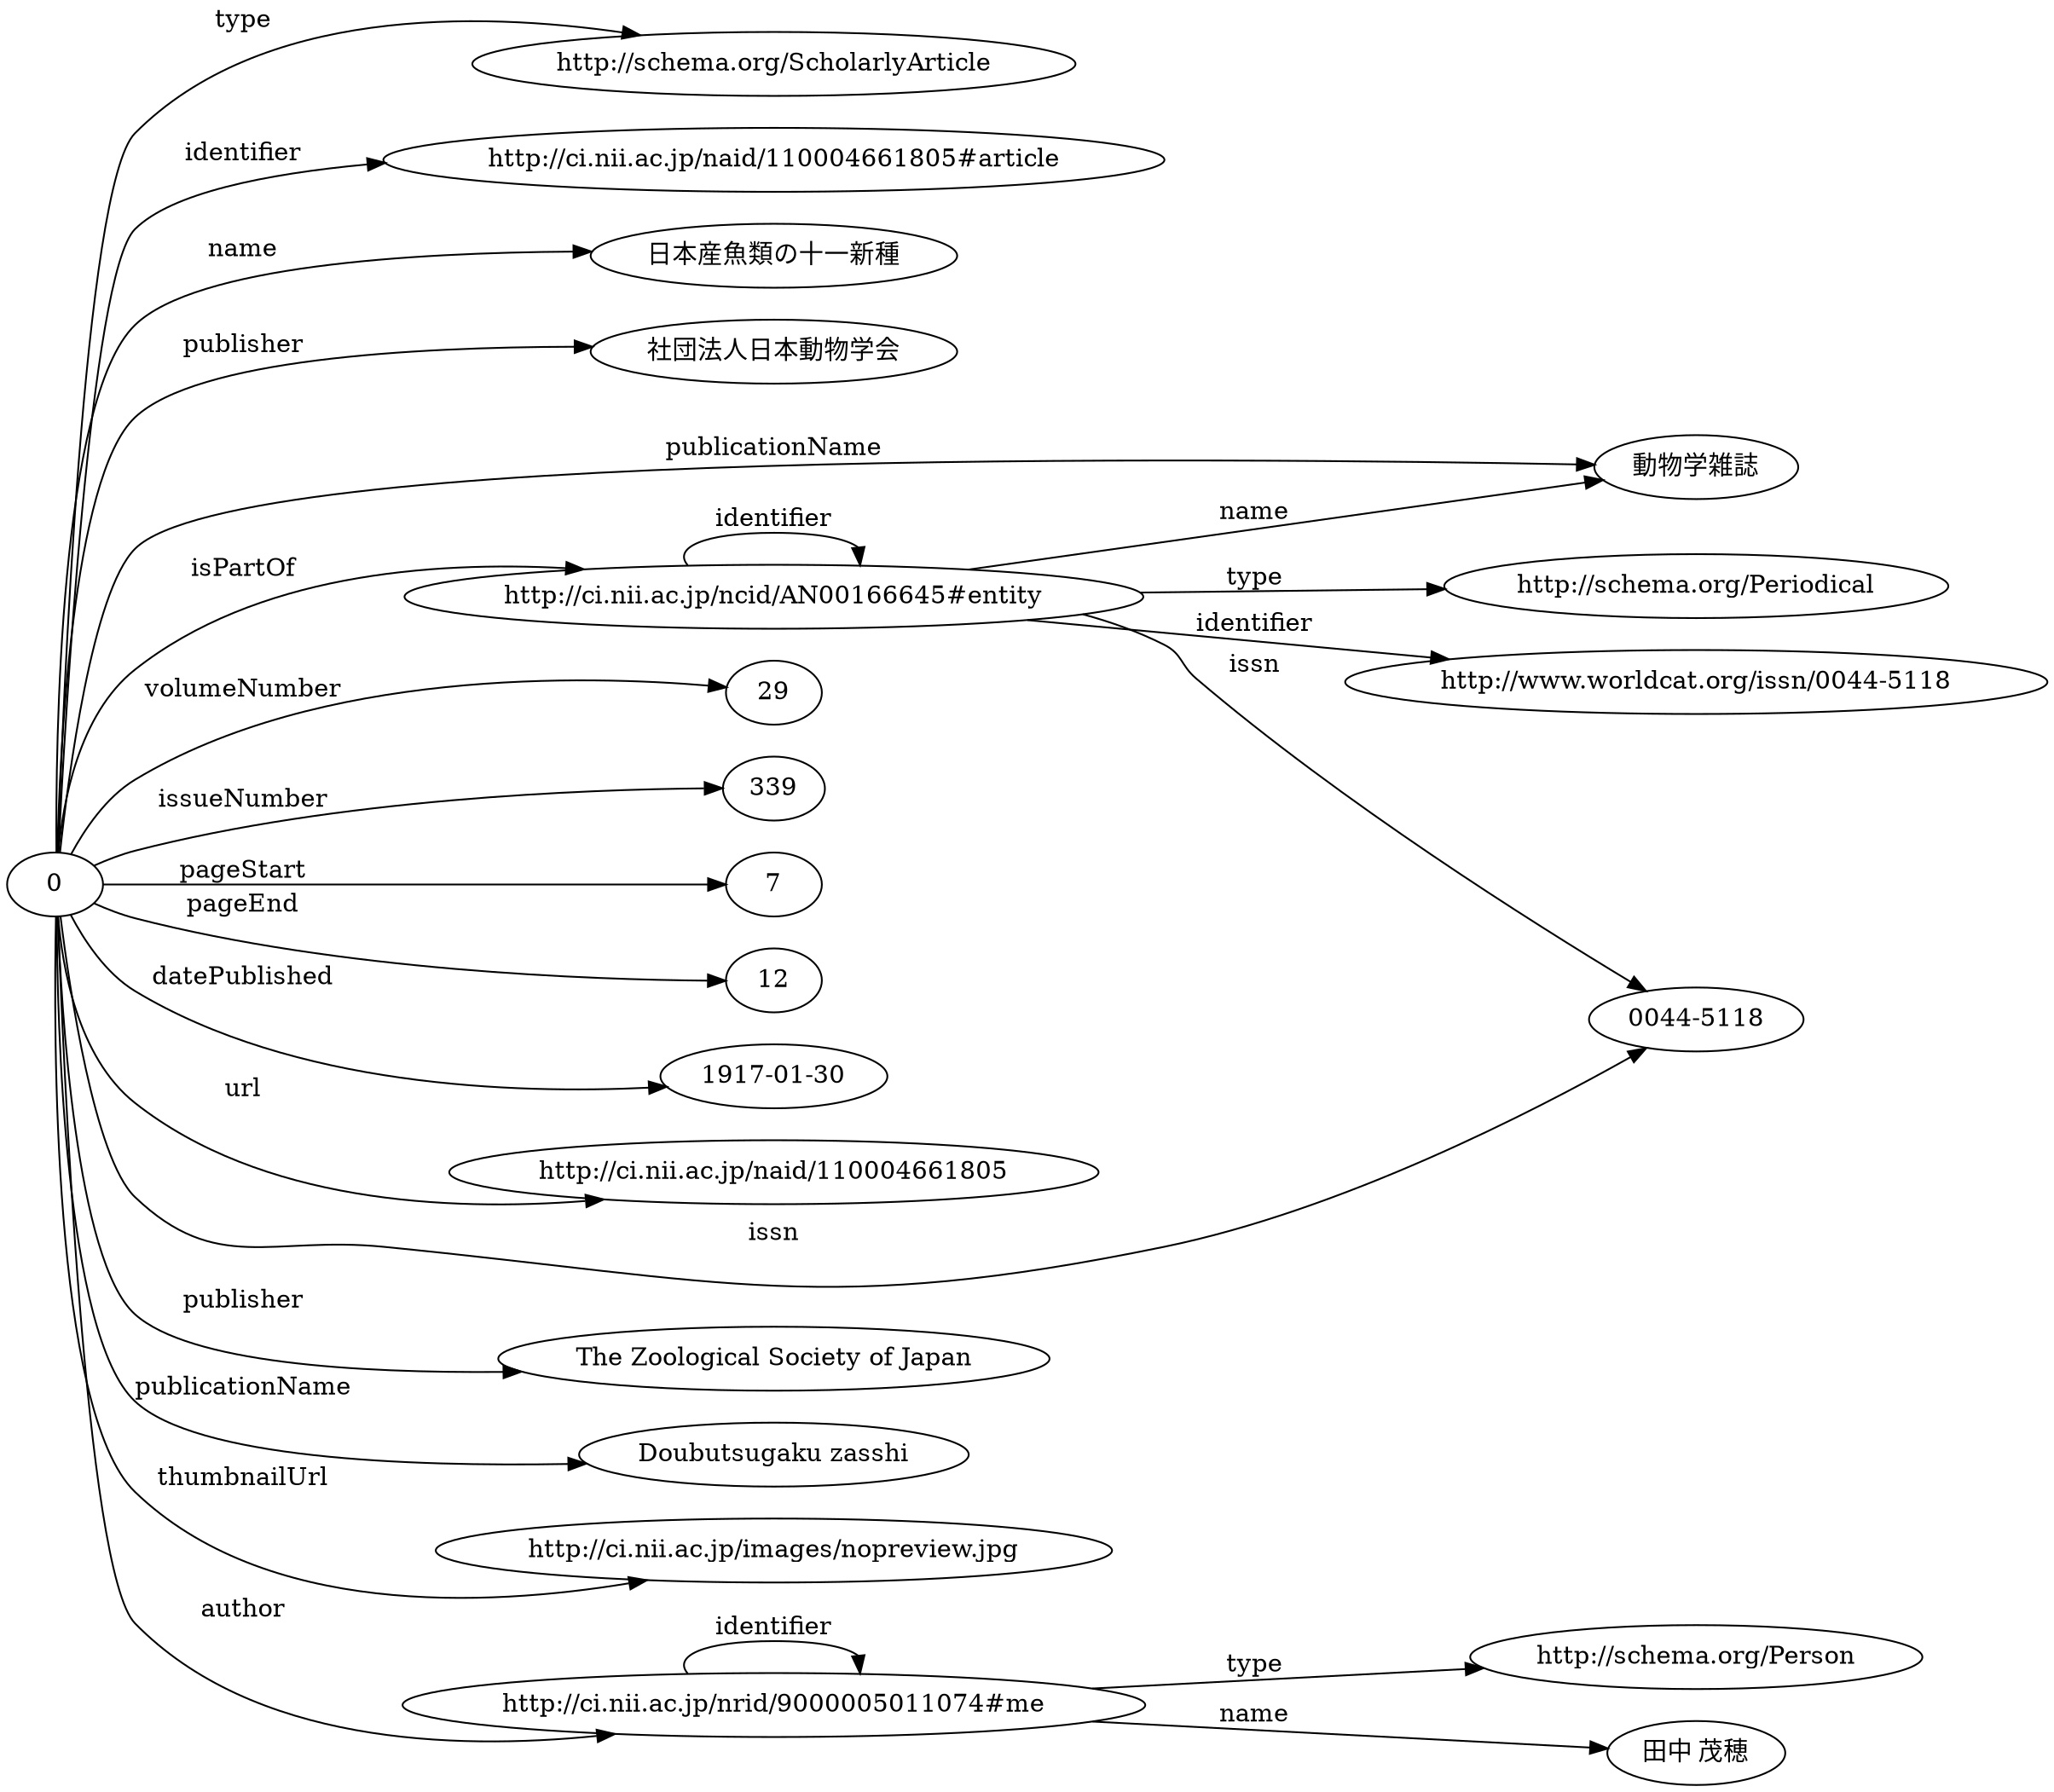 digraph G { rankdir = LR;"0" -> "http://schema.org/ScholarlyArticle" [label="type"];
"0" -> "http://ci.nii.ac.jp/naid/110004661805#article" [label="identifier"];
"0" -> "日本産魚類の十一新種" [label="name"];
"0" -> "社団法人日本動物学会" [label="publisher"];
"0" -> "動物学雑誌" [label="publicationName"];
"0" -> "0044-5118" [label="issn"];
"0" -> "29" [label="volumeNumber"];
"0" -> "339" [label="issueNumber"];
"0" -> "7" [label="pageStart"];
"0" -> "12" [label="pageEnd"];
"0" -> "1917-01-30" [label="datePublished"];
"0" -> "http://ci.nii.ac.jp/naid/110004661805" [label="url"];
"0" -> "http://ci.nii.ac.jp/ncid/AN00166645#entity" [label="isPartOf"];
"http://ci.nii.ac.jp/ncid/AN00166645#entity" -> "http://ci.nii.ac.jp/ncid/AN00166645#entity" [label="identifier"];
"http://ci.nii.ac.jp/ncid/AN00166645#entity" -> "http://schema.org/Periodical" [label="type"];
"http://ci.nii.ac.jp/ncid/AN00166645#entity" -> "動物学雑誌" [label="name"];
"http://ci.nii.ac.jp/ncid/AN00166645#entity" -> "http://www.worldcat.org/issn/0044-5118" [label="identifier"];
"http://ci.nii.ac.jp/ncid/AN00166645#entity" -> "0044-5118" [label="issn"];
"0" -> "The Zoological Society of Japan" [label="publisher"];
"0" -> "Doubutsugaku zasshi" [label="publicationName"];
"0" -> "http://ci.nii.ac.jp/images/nopreview.jpg" [label="thumbnailUrl"];
"0" -> "http://ci.nii.ac.jp/nrid/9000005011074#me" [label="author"];
"http://ci.nii.ac.jp/nrid/9000005011074#me" -> "http://schema.org/Person" [label="type"];
"http://ci.nii.ac.jp/nrid/9000005011074#me" -> "http://ci.nii.ac.jp/nrid/9000005011074#me" [label="identifier"];
"http://ci.nii.ac.jp/nrid/9000005011074#me" -> "田中 茂穂" [label="name"];
}